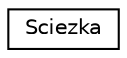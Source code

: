 digraph "Graphical Class Hierarchy"
{
  edge [fontname="Helvetica",fontsize="10",labelfontname="Helvetica",labelfontsize="10"];
  node [fontname="Helvetica",fontsize="10",shape=record];
  rankdir="LR";
  Node1 [label="Sciezka",height=0.2,width=0.4,color="black", fillcolor="white", style="filled",URL="$class_sciezka.html"];
}
